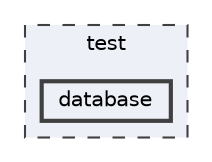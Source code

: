 digraph "C:/Users/mathe/OneDrive/Área de Trabalho/EasyBarber/test/database"
{
 // LATEX_PDF_SIZE
  bgcolor="transparent";
  edge [fontname=Helvetica,fontsize=10,labelfontname=Helvetica,labelfontsize=10];
  node [fontname=Helvetica,fontsize=10,shape=box,height=0.2,width=0.4];
  compound=true
  subgraph clusterdir_13e138d54eb8818da29c3992edef070a {
    graph [ bgcolor="#edf0f7", pencolor="grey25", label="test", fontname=Helvetica,fontsize=10 style="filled,dashed", URL="dir_13e138d54eb8818da29c3992edef070a.html",tooltip=""]
  dir_ec0aef3b2bee211f11bd5481f679a160 [label="database", fillcolor="#edf0f7", color="grey25", style="filled,bold", URL="dir_ec0aef3b2bee211f11bd5481f679a160.html",tooltip=""];
  }
}
